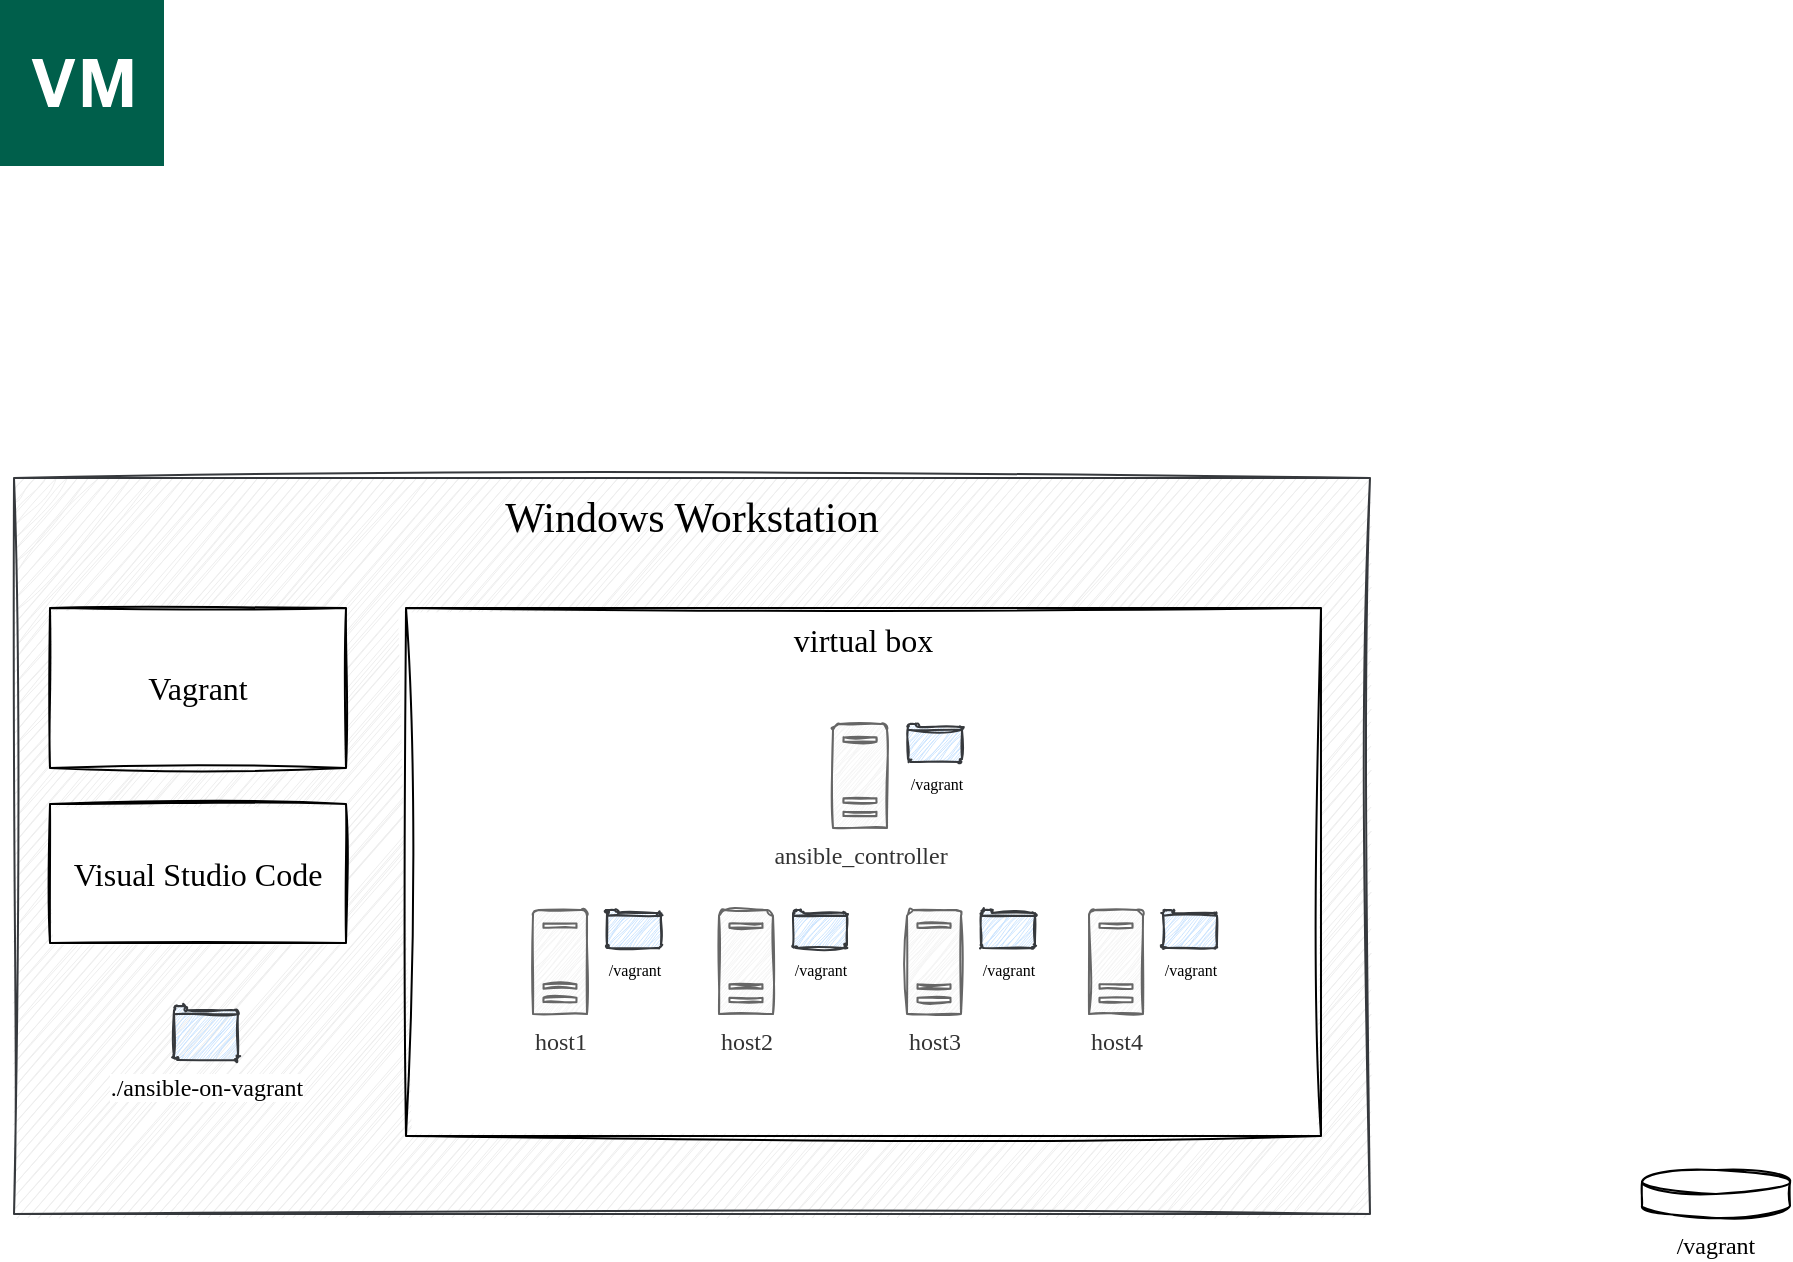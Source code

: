 <mxfile version="20.7.4" type="device"><diagram id="9NYBw4_RFbUZiQ7Jdqxz" name="Pagina-1"><mxGraphModel dx="1477" dy="797" grid="0" gridSize="10" guides="1" tooltips="1" connect="1" arrows="1" fold="1" page="0" pageScale="1" pageWidth="827" pageHeight="1169" math="0" shadow="0"><root><mxCell id="0"/><mxCell id="1" parent="0"/><mxCell id="tiAdKeO7DpuPW-Lz0hs0-3" value="Windows Workstation" style="fillColor=#eeeeee;strokeColor=#36393d;dashed=0;verticalAlign=top;fontStyle=0;align=center;rounded=0;glass=0;sketch=1;curveFitting=1;jiggle=2;fontFamily=Virgil;fontSource=https%3A%2F%2Fgithub.com%2Fexcalidraw%2Fvirgil%2Fraw%2Frefs%2Fheads%2Fmain%2FVirgil.woff2;fontSize=21;" vertex="1" parent="1"><mxGeometry x="187" y="547" width="678" height="368" as="geometry"/></mxCell><mxCell id="tiAdKeO7DpuPW-Lz0hs0-23" value="virtual box" style="fillColor=default;strokeColor=default;dashed=0;verticalAlign=top;fontStyle=0;align=center;fontSize=16;fontFamily=Virgil;rounded=0;sketch=1;hachureGap=4;jiggle=2;curveFitting=1;fontSource=https%3A%2F%2Fgithub.com%2Fexcalidraw%2Fvirgil%2Fraw%2Frefs%2Fheads%2Fmain%2FVirgil.woff2;" vertex="1" parent="1"><mxGeometry x="383" y="612" width="457.5" height="264" as="geometry"/></mxCell><mxCell id="tiAdKeO7DpuPW-Lz0hs0-25" value="Vagrant" style="rounded=0;whiteSpace=wrap;html=1;sketch=1;hachureGap=4;jiggle=1;curveFitting=1;fontFamily=Virgil;fontSource=https%3A%2F%2Fgithub.com%2Fexcalidraw%2Fvirgil%2Fraw%2Frefs%2Fheads%2Fmain%2FVirgil.woff2;fontSize=16;fontStyle=0;fillWeight=-1;" vertex="1" parent="1"><mxGeometry x="205" y="612" width="148" height="80" as="geometry"/></mxCell><mxCell id="tiAdKeO7DpuPW-Lz0hs0-31" value="Visual Studio Code" style="rounded=0;whiteSpace=wrap;html=1;sketch=1;hachureGap=4;jiggle=1;curveFitting=1;fontFamily=Virgil;fontSource=https%3A%2F%2Fgithub.com%2Fexcalidraw%2Fvirgil%2Fraw%2Frefs%2Fheads%2Fmain%2FVirgil.woff2;fontSize=16;fontStyle=0;fillWeight=-1;" vertex="1" parent="1"><mxGeometry x="205" y="710" width="148" height="69.5" as="geometry"/></mxCell><mxCell id="tiAdKeO7DpuPW-Lz0hs0-32" value="/vagrant" style="shape=cylinder3;whiteSpace=wrap;html=1;boundedLbl=1;backgroundOutline=1;size=6;rounded=0;glass=0;sketch=1;fillWeight=-1;hachureGap=1;hachureAngle=-41;jiggle=1;disableMultiStroke=0;disableMultiStrokeFill=1;curveFitting=1;simplification=0;fontFamily=Virgil;fontSource=https%3A%2F%2Fgithub.com%2Fexcalidraw%2Fvirgil%2Fraw%2Frefs%2Fheads%2Fmain%2FVirgil.woff2;fontSize=12;verticalAlign=top;labelPosition=center;verticalLabelPosition=bottom;align=center;" vertex="1" parent="1"><mxGeometry x="1001" y="893" width="74" height="24" as="geometry"/></mxCell><mxCell id="tiAdKeO7DpuPW-Lz0hs0-35" value="./ansible-on-vagrant" style="html=1;verticalLabelPosition=bottom;align=center;labelBackgroundColor=#ffffff;verticalAlign=top;strokeWidth=1;strokeColor=#36393d;shadow=0;dashed=0;shape=mxgraph.ios7.icons.folder;rounded=0;glass=0;sketch=1;fillWeight=-1;hachureGap=1;hachureAngle=-41;jiggle=1;disableMultiStroke=0;disableMultiStrokeFill=1;curveFitting=-1;simplification=0;fontFamily=Virgil;fontSource=https%3A%2F%2Fgithub.com%2Fexcalidraw%2Fvirgil%2Fraw%2Frefs%2Fheads%2Fmain%2FVirgil.woff2;fontSize=12;fillColor=#cce5ff;" vertex="1" parent="1"><mxGeometry x="267" y="811" width="32" height="27" as="geometry"/></mxCell><mxCell id="tiAdKeO7DpuPW-Lz0hs0-37" value="" style="sketch=0;pointerEvents=1;shadow=0;dashed=0;html=1;strokeColor=none;fillColor=#005F4B;labelPosition=center;verticalLabelPosition=bottom;verticalAlign=top;align=center;outlineConnect=0;shape=mxgraph.veeam2.virtual_machine;rounded=0;glass=0;fillWeight=-1;hachureGap=1;hachureAngle=-41;jiggle=1;disableMultiStroke=0;disableMultiStrokeFill=1;curveFitting=-1;simplification=0;fontFamily=Virgil;fontSource=https%3A%2F%2Fgithub.com%2Fexcalidraw%2Fvirgil%2Fraw%2Frefs%2Fheads%2Fmain%2FVirgil.woff2;fontSize=12;" vertex="1" parent="1"><mxGeometry x="180" y="308" width="82" height="83" as="geometry"/></mxCell><mxCell id="tiAdKeO7DpuPW-Lz0hs0-41" value="ansible_controller" style="sketch=1;pointerEvents=1;shadow=0;dashed=0;html=1;strokeColor=#666666;fillColor=#f5f5f5;labelPosition=center;verticalLabelPosition=bottom;verticalAlign=top;outlineConnect=0;align=center;shape=mxgraph.office.servers.server_generic;hachureGap=1;jiggle=1;curveFitting=1;fontFamily=Virgil;fontSource=https%3A%2F%2Fgithub.com%2Fexcalidraw%2Fvirgil%2Fraw%2Frefs%2Fheads%2Fmain%2FVirgil.woff2;fontSize=12;fontColor=#333333;fillWeight=-1;hachureAngle=-41;disableMultiStrokeFill=1;disableMultiStroke=0;simplification=0;" vertex="1" parent="1"><mxGeometry x="596.5" y="670" width="27" height="52" as="geometry"/></mxCell><mxCell id="tiAdKeO7DpuPW-Lz0hs0-42" value="host4" style="sketch=1;pointerEvents=1;shadow=0;dashed=0;html=1;strokeColor=#666666;fillColor=#f5f5f5;labelPosition=center;verticalLabelPosition=bottom;verticalAlign=top;outlineConnect=0;align=center;shape=mxgraph.office.servers.server_generic;hachureGap=1;jiggle=1;curveFitting=1;fontFamily=Virgil;fontSource=https%3A%2F%2Fgithub.com%2Fexcalidraw%2Fvirgil%2Fraw%2Frefs%2Fheads%2Fmain%2FVirgil.woff2;fontSize=12;fontColor=#333333;fillWeight=-1;hachureAngle=-41;disableMultiStrokeFill=1;disableMultiStroke=0;simplification=0;" vertex="1" parent="1"><mxGeometry x="724.5" y="763" width="27" height="52" as="geometry"/></mxCell><mxCell id="tiAdKeO7DpuPW-Lz0hs0-49" value="/vagrant" style="html=1;verticalLabelPosition=bottom;align=center;labelBackgroundColor=#ffffff;verticalAlign=top;strokeWidth=1;strokeColor=#36393d;shadow=0;dashed=0;shape=mxgraph.ios7.icons.folder;rounded=0;glass=0;sketch=1;fillWeight=-1;hachureGap=1;hachureAngle=-41;jiggle=1;disableMultiStroke=0;disableMultiStrokeFill=1;curveFitting=-1;simplification=0;fontFamily=Virgil;fontSource=https%3A%2F%2Fgithub.com%2Fexcalidraw%2Fvirgil%2Fraw%2Frefs%2Fheads%2Fmain%2FVirgil.woff2;fontSize=8;fillColor=#cce5ff;" vertex="1" parent="1"><mxGeometry x="634" y="670" width="27" height="19" as="geometry"/></mxCell><mxCell id="tiAdKeO7DpuPW-Lz0hs0-50" value="/vagrant" style="html=1;verticalLabelPosition=bottom;align=center;labelBackgroundColor=#ffffff;verticalAlign=top;strokeWidth=1;strokeColor=#36393d;shadow=0;dashed=0;shape=mxgraph.ios7.icons.folder;rounded=0;glass=0;sketch=1;fillWeight=-1;hachureGap=1;hachureAngle=-41;jiggle=1;disableMultiStroke=0;disableMultiStrokeFill=1;curveFitting=-1;simplification=0;fontFamily=Virgil;fontSource=https%3A%2F%2Fgithub.com%2Fexcalidraw%2Fvirgil%2Fraw%2Frefs%2Fheads%2Fmain%2FVirgil.woff2;fontSize=8;fillColor=#cce5ff;" vertex="1" parent="1"><mxGeometry x="761.5" y="763" width="27" height="19" as="geometry"/></mxCell><mxCell id="tiAdKeO7DpuPW-Lz0hs0-52" value="host3" style="sketch=1;pointerEvents=1;shadow=0;dashed=0;html=1;strokeColor=#666666;fillColor=#f5f5f5;labelPosition=center;verticalLabelPosition=bottom;verticalAlign=top;outlineConnect=0;align=center;shape=mxgraph.office.servers.server_generic;hachureGap=1;jiggle=1;curveFitting=1;fontFamily=Virgil;fontSource=https%3A%2F%2Fgithub.com%2Fexcalidraw%2Fvirgil%2Fraw%2Frefs%2Fheads%2Fmain%2FVirgil.woff2;fontSize=12;fontColor=#333333;fillWeight=-1;hachureAngle=-41;disableMultiStrokeFill=1;disableMultiStroke=0;simplification=0;" vertex="1" parent="1"><mxGeometry x="633.5" y="763" width="27" height="52" as="geometry"/></mxCell><mxCell id="tiAdKeO7DpuPW-Lz0hs0-53" value="/vagrant" style="html=1;verticalLabelPosition=bottom;align=center;labelBackgroundColor=#ffffff;verticalAlign=top;strokeWidth=1;strokeColor=#36393d;shadow=0;dashed=0;shape=mxgraph.ios7.icons.folder;rounded=0;glass=0;sketch=1;fillWeight=-1;hachureGap=1;hachureAngle=-41;jiggle=1;disableMultiStroke=0;disableMultiStrokeFill=1;curveFitting=-1;simplification=0;fontFamily=Virgil;fontSource=https%3A%2F%2Fgithub.com%2Fexcalidraw%2Fvirgil%2Fraw%2Frefs%2Fheads%2Fmain%2FVirgil.woff2;fontSize=8;fillColor=#cce5ff;" vertex="1" parent="1"><mxGeometry x="670.5" y="763" width="27" height="19" as="geometry"/></mxCell><mxCell id="tiAdKeO7DpuPW-Lz0hs0-54" value="host2" style="sketch=1;pointerEvents=1;shadow=0;dashed=0;html=1;strokeColor=#666666;fillColor=#f5f5f5;labelPosition=center;verticalLabelPosition=bottom;verticalAlign=top;outlineConnect=0;align=center;shape=mxgraph.office.servers.server_generic;hachureGap=1;jiggle=1;curveFitting=1;fontFamily=Virgil;fontSource=https%3A%2F%2Fgithub.com%2Fexcalidraw%2Fvirgil%2Fraw%2Frefs%2Fheads%2Fmain%2FVirgil.woff2;fontSize=12;fontColor=#333333;fillWeight=-1;hachureAngle=-41;disableMultiStrokeFill=1;disableMultiStroke=0;simplification=0;" vertex="1" parent="1"><mxGeometry x="539.5" y="763" width="27" height="52" as="geometry"/></mxCell><mxCell id="tiAdKeO7DpuPW-Lz0hs0-55" value="/vagrant" style="html=1;verticalLabelPosition=bottom;align=center;labelBackgroundColor=#ffffff;verticalAlign=top;strokeWidth=1;strokeColor=#36393d;shadow=0;dashed=0;shape=mxgraph.ios7.icons.folder;rounded=0;glass=0;sketch=1;fillWeight=-1;hachureGap=1;hachureAngle=-41;jiggle=1;disableMultiStroke=0;disableMultiStrokeFill=1;curveFitting=-1;simplification=0;fontFamily=Virgil;fontSource=https%3A%2F%2Fgithub.com%2Fexcalidraw%2Fvirgil%2Fraw%2Frefs%2Fheads%2Fmain%2FVirgil.woff2;fontSize=8;fillColor=#cce5ff;" vertex="1" parent="1"><mxGeometry x="576.5" y="763" width="27" height="19" as="geometry"/></mxCell><mxCell id="tiAdKeO7DpuPW-Lz0hs0-56" value="host1" style="sketch=1;pointerEvents=1;shadow=0;dashed=0;html=1;strokeColor=#666666;fillColor=#f5f5f5;labelPosition=center;verticalLabelPosition=bottom;verticalAlign=top;outlineConnect=0;align=center;shape=mxgraph.office.servers.server_generic;hachureGap=1;jiggle=1;curveFitting=1;fontFamily=Virgil;fontSource=https%3A%2F%2Fgithub.com%2Fexcalidraw%2Fvirgil%2Fraw%2Frefs%2Fheads%2Fmain%2FVirgil.woff2;fontSize=12;fontColor=#333333;fillWeight=-1;hachureAngle=-41;disableMultiStrokeFill=1;disableMultiStroke=0;simplification=0;" vertex="1" parent="1"><mxGeometry x="446.5" y="763" width="27" height="52" as="geometry"/></mxCell><mxCell id="tiAdKeO7DpuPW-Lz0hs0-57" value="/vagrant" style="html=1;verticalLabelPosition=bottom;align=center;labelBackgroundColor=#ffffff;verticalAlign=top;strokeWidth=1;strokeColor=#36393d;shadow=0;dashed=0;shape=mxgraph.ios7.icons.folder;rounded=0;glass=0;sketch=1;fillWeight=-1;hachureGap=1;hachureAngle=-41;jiggle=1;disableMultiStroke=0;disableMultiStrokeFill=1;curveFitting=-1;simplification=0;fontFamily=Virgil;fontSource=https%3A%2F%2Fgithub.com%2Fexcalidraw%2Fvirgil%2Fraw%2Frefs%2Fheads%2Fmain%2FVirgil.woff2;fontSize=8;fillColor=#cce5ff;" vertex="1" parent="1"><mxGeometry x="483.5" y="763" width="27" height="19" as="geometry"/></mxCell></root></mxGraphModel></diagram></mxfile>